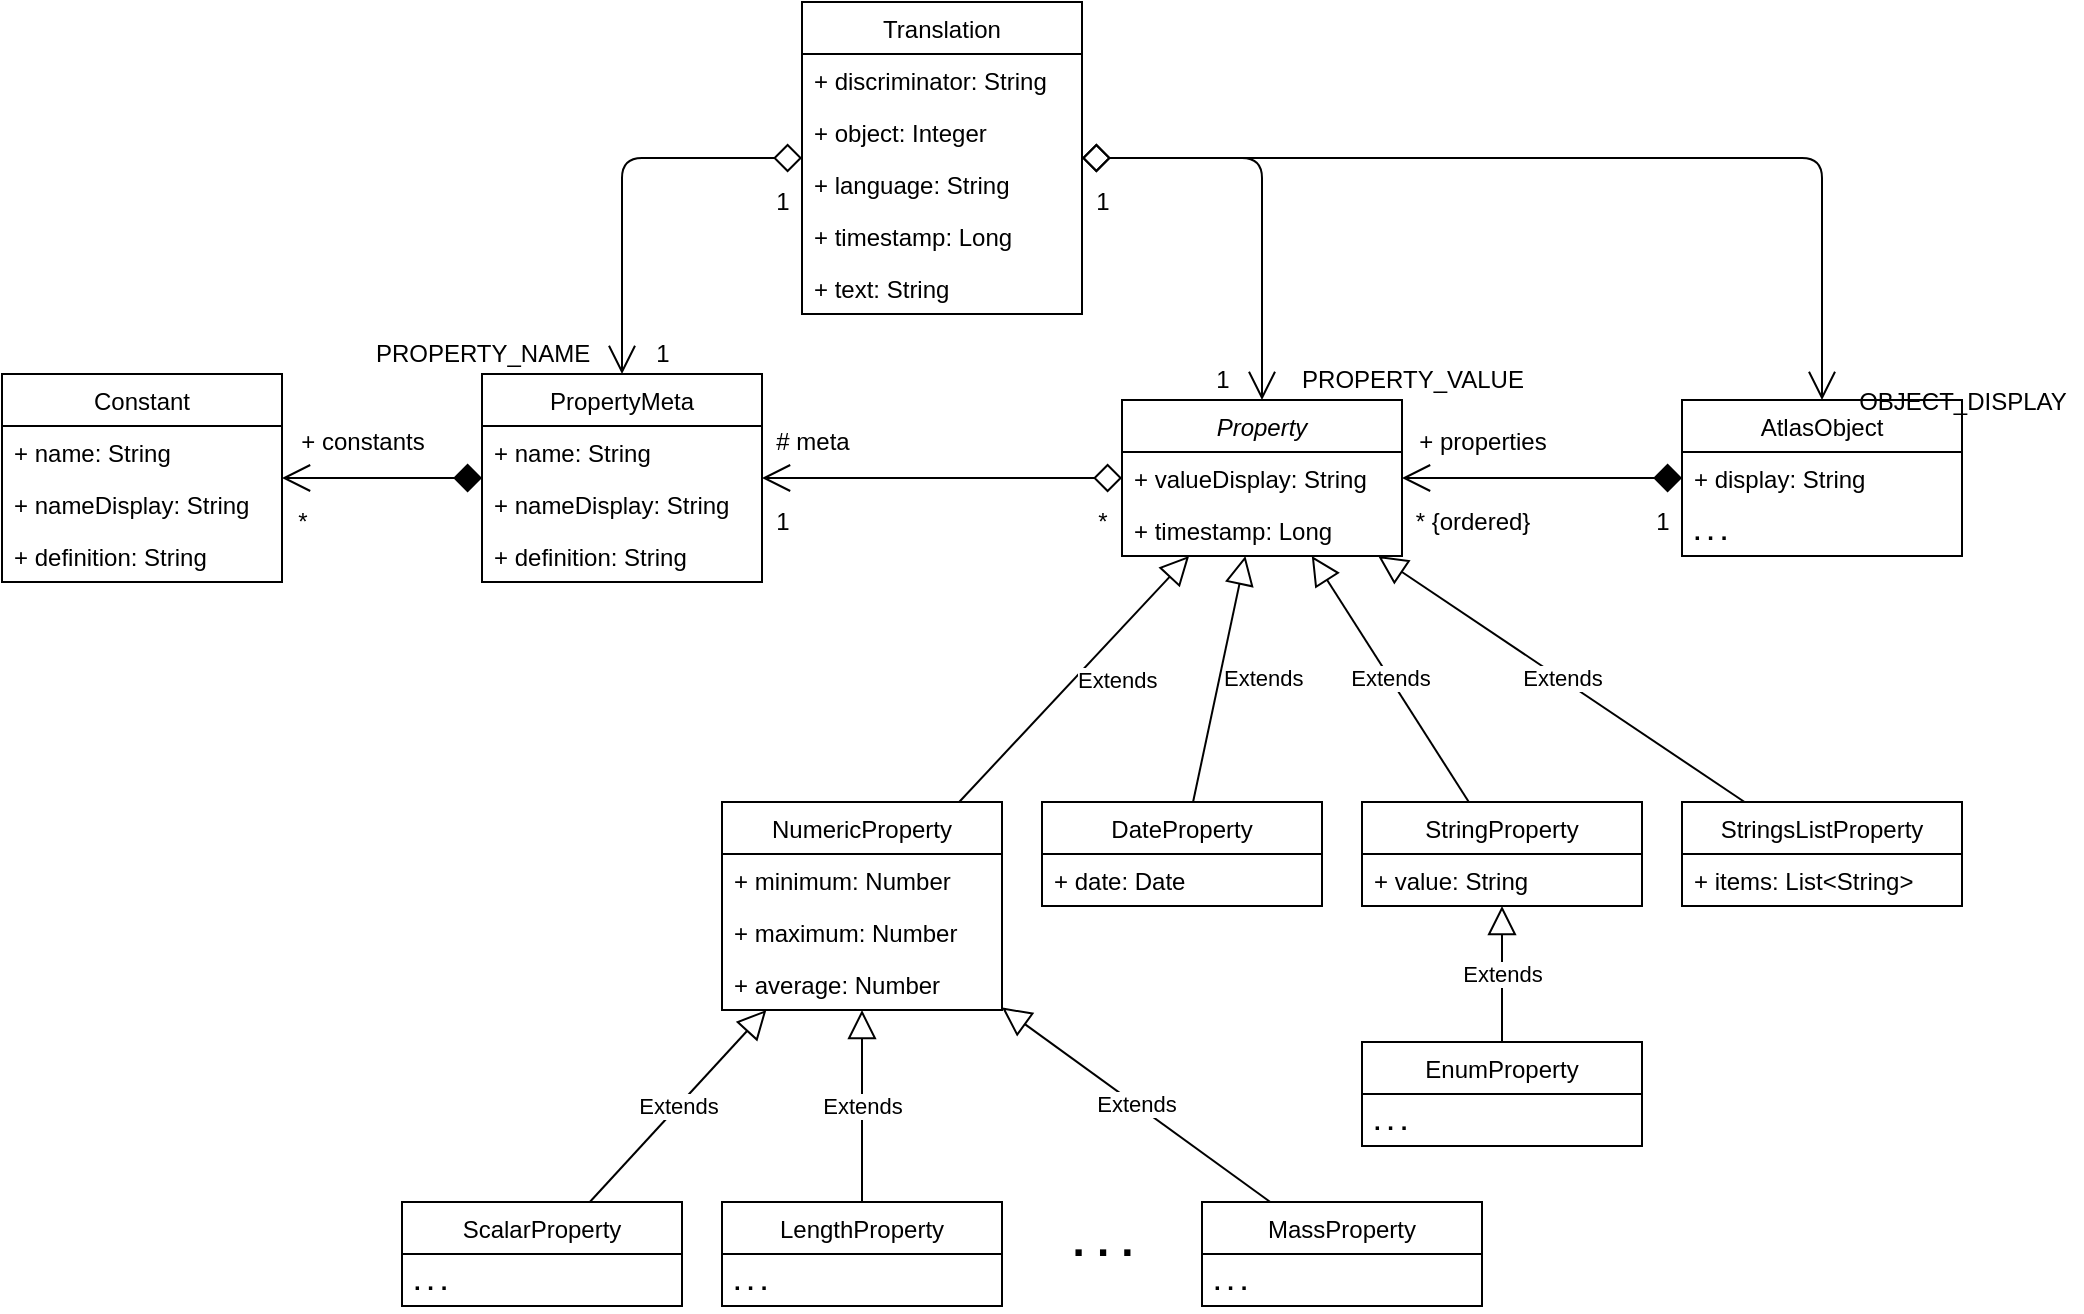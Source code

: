 <mxfile version="13.4.5" type="device" pages="2"><diagram id="UGQWH7IDks2OoEFaqJtM" name="UML Classes"><mxGraphModel dx="1812" dy="822" grid="1" gridSize="10" guides="1" tooltips="1" connect="1" arrows="1" fold="1" page="1" pageScale="1" pageWidth="1169" pageHeight="827" math="0" shadow="0"><root><mxCell id="0"/><mxCell id="1" parent="0"/><mxCell id="Z1Xzf6_Rjo3e1CCR4r8H-30" value="Extends" style="endArrow=block;endSize=12;endFill=0;html=1;" parent="1" source="Z1Xzf6_Rjo3e1CCR4r8H-25" target="Z1Xzf6_Rjo3e1CCR4r8H-5" edge="1"><mxGeometry width="160" relative="1" as="geometry"><mxPoint x="955" y="316" as="sourcePoint"/><mxPoint x="955" y="316" as="targetPoint"/></mxGeometry></mxCell><mxCell id="Z1Xzf6_Rjo3e1CCR4r8H-32" value="Extends" style="endArrow=block;endSize=12;endFill=0;html=1;" parent="1" source="Z1Xzf6_Rjo3e1CCR4r8H-21" target="Z1Xzf6_Rjo3e1CCR4r8H-5" edge="1"><mxGeometry width="160" relative="1" as="geometry"><mxPoint x="745" y="486" as="sourcePoint"/><mxPoint x="905" y="486" as="targetPoint"/></mxGeometry></mxCell><mxCell id="Z1Xzf6_Rjo3e1CCR4r8H-33" value="Extends" style="endArrow=block;endSize=12;endFill=0;html=1;" parent="1" source="Z1Xzf6_Rjo3e1CCR4r8H-17" target="Z1Xzf6_Rjo3e1CCR4r8H-50" edge="1"><mxGeometry width="160" relative="1" as="geometry"><mxPoint x="435" y="386" as="sourcePoint"/><mxPoint x="595" y="386" as="targetPoint"/></mxGeometry></mxCell><mxCell id="Z1Xzf6_Rjo3e1CCR4r8H-34" value="Extends" style="endArrow=block;endSize=12;endFill=0;html=1;" parent="1" source="Z1Xzf6_Rjo3e1CCR4r8H-13" target="Z1Xzf6_Rjo3e1CCR4r8H-50" edge="1"><mxGeometry width="160" relative="1" as="geometry"><mxPoint x="375" y="386" as="sourcePoint"/><mxPoint x="535" y="386" as="targetPoint"/></mxGeometry></mxCell><mxCell id="Z1Xzf6_Rjo3e1CCR4r8H-35" value="Extends" style="endArrow=block;endSize=12;endFill=0;html=1;" parent="1" source="Z1Xzf6_Rjo3e1CCR4r8H-9" target="Z1Xzf6_Rjo3e1CCR4r8H-50" edge="1"><mxGeometry width="160" relative="1" as="geometry"><mxPoint x="235" y="376" as="sourcePoint"/><mxPoint x="395" y="376" as="targetPoint"/></mxGeometry></mxCell><mxCell id="Z1Xzf6_Rjo3e1CCR4r8H-54" value="Extends" style="endArrow=block;endSize=12;endFill=0;html=1;align=left;" parent="1" source="Z1Xzf6_Rjo3e1CCR4r8H-50" target="Z1Xzf6_Rjo3e1CCR4r8H-5" edge="1"><mxGeometry width="160" relative="1" as="geometry"><mxPoint x="525" y="486" as="sourcePoint"/><mxPoint x="685" y="486" as="targetPoint"/></mxGeometry></mxCell><mxCell id="Z1Xzf6_Rjo3e1CCR4r8H-59" value="Extends" style="endArrow=block;endSize=12;endFill=0;html=1;align=left;" parent="1" source="Z1Xzf6_Rjo3e1CCR4r8H-55" target="Z1Xzf6_Rjo3e1CCR4r8H-5" edge="1"><mxGeometry width="160" relative="1" as="geometry"><mxPoint x="595" y="436" as="sourcePoint"/><mxPoint x="755" y="436" as="targetPoint"/></mxGeometry></mxCell><mxCell id="Z1Xzf6_Rjo3e1CCR4r8H-64" value="*" style="text;html=1;align=center;verticalAlign=middle;resizable=0;points=[];autosize=1;" parent="1" vertex="1"><mxGeometry x="580" y="290" width="20" height="20" as="geometry"/></mxCell><mxCell id="Z1Xzf6_Rjo3e1CCR4r8H-65" value="1" style="text;html=1;align=center;verticalAlign=middle;resizable=0;points=[];autosize=1;" parent="1" vertex="1"><mxGeometry x="420" y="290" width="20" height="20" as="geometry"/></mxCell><mxCell id="Z1Xzf6_Rjo3e1CCR4r8H-73" value="" style="endArrow=open;endFill=1;endSize=12;html=1;align=left;startArrow=diamond;startFill=1;startSize=12;" parent="1" source="Z1Xzf6_Rjo3e1CCR4r8H-67" target="Z1Xzf6_Rjo3e1CCR4r8H-5" edge="1"><mxGeometry width="160" relative="1" as="geometry"><mxPoint x="785" y="196" as="sourcePoint"/><mxPoint x="945" y="196" as="targetPoint"/></mxGeometry></mxCell><mxCell id="Z1Xzf6_Rjo3e1CCR4r8H-72" value="1" style="text;html=1;align=center;verticalAlign=middle;resizable=0;points=[];autosize=1;" parent="1" vertex="1"><mxGeometry x="860" y="290" width="20" height="20" as="geometry"/></mxCell><mxCell id="Z1Xzf6_Rjo3e1CCR4r8H-85" value="" style="endArrow=open;endFill=1;endSize=12;html=1;align=left;startArrow=diamond;startFill=0;startSize=12;" parent="1" target="Z1Xzf6_Rjo3e1CCR4r8H-1" edge="1"><mxGeometry width="160" relative="1" as="geometry"><mxPoint x="600" y="278" as="sourcePoint"/><mxPoint x="705" y="166" as="targetPoint"/></mxGeometry></mxCell><mxCell id="Z1Xzf6_Rjo3e1CCR4r8H-86" value="" style="endArrow=open;endFill=1;endSize=12;html=1;align=left;startArrow=diamond;startFill=0;startSize=12;edgeStyle=orthogonalEdgeStyle;" parent="1" source="Z1Xzf6_Rjo3e1CCR4r8H-39" target="Z1Xzf6_Rjo3e1CCR4r8H-1" edge="1"><mxGeometry width="160" relative="1" as="geometry"><mxPoint x="615" y="285" as="sourcePoint"/><mxPoint x="495" y="285" as="targetPoint"/></mxGeometry></mxCell><mxCell id="Z1Xzf6_Rjo3e1CCR4r8H-60" value="1" style="text;html=1;align=center;verticalAlign=middle;resizable=0;points=[];autosize=1;" parent="1" vertex="1"><mxGeometry x="640" y="219" width="20" height="20" as="geometry"/></mxCell><mxCell id="Z1Xzf6_Rjo3e1CCR4r8H-87" value="# meta" style="text;html=1;align=center;verticalAlign=middle;resizable=0;points=[];autosize=1;" parent="1" vertex="1"><mxGeometry x="420" y="250" width="50" height="20" as="geometry"/></mxCell><mxCell id="Z1Xzf6_Rjo3e1CCR4r8H-88" value="" style="endArrow=open;endFill=1;endSize=12;html=1;align=left;edgeStyle=orthogonalEdgeStyle;startArrow=diamond;startFill=0;startSize=12;" parent="1" source="Z1Xzf6_Rjo3e1CCR4r8H-39" target="Z1Xzf6_Rjo3e1CCR4r8H-5" edge="1"><mxGeometry width="160" relative="1" as="geometry"><mxPoint x="800" y="120" as="sourcePoint"/><mxPoint x="960" y="120" as="targetPoint"/></mxGeometry></mxCell><mxCell id="Z1Xzf6_Rjo3e1CCR4r8H-39" value="Translation" style="swimlane;fontStyle=0;childLayout=stackLayout;horizontal=1;startSize=26;fillColor=none;horizontalStack=0;resizeParent=1;resizeParentMax=0;resizeLast=0;collapsible=1;marginBottom=0;" parent="1" vertex="1"><mxGeometry x="440" y="40" width="140" height="156" as="geometry"/></mxCell><mxCell id="Z1Xzf6_Rjo3e1CCR4r8H-40" value="+ discriminator: String" style="text;strokeColor=none;fillColor=none;align=left;verticalAlign=top;spacingLeft=4;spacingRight=4;overflow=hidden;rotatable=0;points=[[0,0.5],[1,0.5]];portConstraint=eastwest;" parent="Z1Xzf6_Rjo3e1CCR4r8H-39" vertex="1"><mxGeometry y="26" width="140" height="26" as="geometry"/></mxCell><mxCell id="Z1Xzf6_Rjo3e1CCR4r8H-44" value="+ object: Integer" style="text;strokeColor=none;fillColor=none;align=left;verticalAlign=top;spacingLeft=4;spacingRight=4;overflow=hidden;rotatable=0;points=[[0,0.5],[1,0.5]];portConstraint=eastwest;" parent="Z1Xzf6_Rjo3e1CCR4r8H-39" vertex="1"><mxGeometry y="52" width="140" height="26" as="geometry"/></mxCell><mxCell id="Z1Xzf6_Rjo3e1CCR4r8H-41" value="+ language: String" style="text;strokeColor=none;fillColor=none;align=left;verticalAlign=top;spacingLeft=4;spacingRight=4;overflow=hidden;rotatable=0;points=[[0,0.5],[1,0.5]];portConstraint=eastwest;" parent="Z1Xzf6_Rjo3e1CCR4r8H-39" vertex="1"><mxGeometry y="78" width="140" height="26" as="geometry"/></mxCell><mxCell id="Z1Xzf6_Rjo3e1CCR4r8H-42" value="+ timestamp: Long" style="text;strokeColor=none;fillColor=none;align=left;verticalAlign=top;spacingLeft=4;spacingRight=4;overflow=hidden;rotatable=0;points=[[0,0.5],[1,0.5]];portConstraint=eastwest;" parent="Z1Xzf6_Rjo3e1CCR4r8H-39" vertex="1"><mxGeometry y="104" width="140" height="26" as="geometry"/></mxCell><mxCell id="Z1Xzf6_Rjo3e1CCR4r8H-43" value="+ text: String" style="text;strokeColor=none;fillColor=none;align=left;verticalAlign=top;spacingLeft=4;spacingRight=4;overflow=hidden;rotatable=0;points=[[0,0.5],[1,0.5]];portConstraint=eastwest;" parent="Z1Xzf6_Rjo3e1CCR4r8H-39" vertex="1"><mxGeometry y="130" width="140" height="26" as="geometry"/></mxCell><mxCell id="Z1Xzf6_Rjo3e1CCR4r8H-89" value="PROPERTY_VALUE" style="text;html=1;align=center;verticalAlign=middle;resizable=0;points=[];autosize=1;" parent="1" vertex="1"><mxGeometry x="680" y="219" width="130" height="20" as="geometry"/></mxCell><mxCell id="Z1Xzf6_Rjo3e1CCR4r8H-90" value="PROPERTY_NAME" style="text;html=1;align=center;verticalAlign=middle;resizable=0;points=[];autosize=1;" parent="1" vertex="1"><mxGeometry x="220" y="206" width="120" height="20" as="geometry"/></mxCell><mxCell id="Z1Xzf6_Rjo3e1CCR4r8H-80" value="+ properties" style="text;html=1;align=center;verticalAlign=middle;resizable=0;points=[];autosize=1;" parent="1" vertex="1"><mxGeometry x="740" y="250" width="80" height="20" as="geometry"/></mxCell><mxCell id="Z1Xzf6_Rjo3e1CCR4r8H-83" value="* {ordered}" style="text;html=1;align=center;verticalAlign=middle;resizable=0;points=[];autosize=1;" parent="1" vertex="1"><mxGeometry x="740" y="290" width="70" height="20" as="geometry"/></mxCell><mxCell id="Z1Xzf6_Rjo3e1CCR4r8H-5" value="Property" style="swimlane;fontStyle=2;childLayout=stackLayout;horizontal=1;startSize=26;fillColor=none;horizontalStack=0;resizeParent=1;resizeParentMax=0;resizeLast=0;collapsible=1;marginBottom=0;" parent="1" vertex="1"><mxGeometry x="600" y="239" width="140" height="78" as="geometry"/></mxCell><mxCell id="Z1Xzf6_Rjo3e1CCR4r8H-8" value="+ valueDisplay: String" style="text;strokeColor=none;fillColor=none;align=left;verticalAlign=top;spacingLeft=4;spacingRight=4;overflow=hidden;rotatable=0;points=[[0,0.5],[1,0.5]];portConstraint=eastwest;" parent="Z1Xzf6_Rjo3e1CCR4r8H-5" vertex="1"><mxGeometry y="26" width="140" height="26" as="geometry"/></mxCell><mxCell id="Z1Xzf6_Rjo3e1CCR4r8H-7" value="+ timestamp: Long" style="text;strokeColor=none;fillColor=none;align=left;verticalAlign=top;spacingLeft=4;spacingRight=4;overflow=hidden;rotatable=0;points=[[0,0.5],[1,0.5]];portConstraint=eastwest;" parent="Z1Xzf6_Rjo3e1CCR4r8H-5" vertex="1"><mxGeometry y="52" width="140" height="26" as="geometry"/></mxCell><mxCell id="Z1Xzf6_Rjo3e1CCR4r8H-21" value="StringProperty" style="swimlane;fontStyle=0;childLayout=stackLayout;horizontal=1;startSize=26;fillColor=none;horizontalStack=0;resizeParent=1;resizeParentMax=0;resizeLast=0;collapsible=1;marginBottom=0;" parent="1" vertex="1"><mxGeometry x="720" y="440" width="140" height="52" as="geometry"/></mxCell><mxCell id="Z1Xzf6_Rjo3e1CCR4r8H-22" value="+ value: String" style="text;strokeColor=none;fillColor=none;align=left;verticalAlign=top;spacingLeft=4;spacingRight=4;overflow=hidden;rotatable=0;points=[[0,0.5],[1,0.5]];portConstraint=eastwest;" parent="Z1Xzf6_Rjo3e1CCR4r8H-21" vertex="1"><mxGeometry y="26" width="140" height="26" as="geometry"/></mxCell><mxCell id="Z1Xzf6_Rjo3e1CCR4r8H-25" value="StringsListProperty" style="swimlane;fontStyle=0;childLayout=stackLayout;horizontal=1;startSize=26;fillColor=none;horizontalStack=0;resizeParent=1;resizeParentMax=0;resizeLast=0;collapsible=1;marginBottom=0;" parent="1" vertex="1"><mxGeometry x="880" y="440" width="140" height="52" as="geometry"/></mxCell><mxCell id="Z1Xzf6_Rjo3e1CCR4r8H-26" value="+ items: List&lt;String&gt;" style="text;strokeColor=none;fillColor=none;align=left;verticalAlign=top;spacingLeft=4;spacingRight=4;overflow=hidden;rotatable=0;points=[[0,0.5],[1,0.5]];portConstraint=eastwest;" parent="Z1Xzf6_Rjo3e1CCR4r8H-25" vertex="1"><mxGeometry y="26" width="140" height="26" as="geometry"/></mxCell><mxCell id="Z1Xzf6_Rjo3e1CCR4r8H-55" value="DateProperty" style="swimlane;fontStyle=0;childLayout=stackLayout;horizontal=1;startSize=26;fillColor=none;horizontalStack=0;resizeParent=1;resizeParentMax=0;resizeLast=0;collapsible=1;marginBottom=0;" parent="1" vertex="1"><mxGeometry x="560" y="440" width="140" height="52" as="geometry"/></mxCell><mxCell id="Z1Xzf6_Rjo3e1CCR4r8H-56" value="+ date: Date" style="text;strokeColor=none;fillColor=none;align=left;verticalAlign=top;spacingLeft=4;spacingRight=4;overflow=hidden;rotatable=0;points=[[0,0.5],[1,0.5]];portConstraint=eastwest;" parent="Z1Xzf6_Rjo3e1CCR4r8H-55" vertex="1"><mxGeometry y="26" width="140" height="26" as="geometry"/></mxCell><mxCell id="Z1Xzf6_Rjo3e1CCR4r8H-50" value="NumericProperty" style="swimlane;fontStyle=0;childLayout=stackLayout;horizontal=1;startSize=26;fillColor=none;horizontalStack=0;resizeParent=1;resizeParentMax=0;resizeLast=0;collapsible=1;marginBottom=0;" parent="1" vertex="1"><mxGeometry x="400" y="440" width="140" height="104" as="geometry"/></mxCell><mxCell id="Z1Xzf6_Rjo3e1CCR4r8H-51" value="+ minimum: Number" style="text;strokeColor=none;fillColor=none;align=left;verticalAlign=top;spacingLeft=4;spacingRight=4;overflow=hidden;rotatable=0;points=[[0,0.5],[1,0.5]];portConstraint=eastwest;" parent="Z1Xzf6_Rjo3e1CCR4r8H-50" vertex="1"><mxGeometry y="26" width="140" height="26" as="geometry"/></mxCell><mxCell id="Z1Xzf6_Rjo3e1CCR4r8H-52" value="+ maximum: Number" style="text;strokeColor=none;fillColor=none;align=left;verticalAlign=top;spacingLeft=4;spacingRight=4;overflow=hidden;rotatable=0;points=[[0,0.5],[1,0.5]];portConstraint=eastwest;" parent="Z1Xzf6_Rjo3e1CCR4r8H-50" vertex="1"><mxGeometry y="52" width="140" height="26" as="geometry"/></mxCell><mxCell id="Z1Xzf6_Rjo3e1CCR4r8H-53" value="+ average: Number" style="text;strokeColor=none;fillColor=none;align=left;verticalAlign=top;spacingLeft=4;spacingRight=4;overflow=hidden;rotatable=0;points=[[0,0.5],[1,0.5]];portConstraint=eastwest;" parent="Z1Xzf6_Rjo3e1CCR4r8H-50" vertex="1"><mxGeometry y="78" width="140" height="26" as="geometry"/></mxCell><mxCell id="Z1Xzf6_Rjo3e1CCR4r8H-9" value="LengthProperty" style="swimlane;fontStyle=0;childLayout=stackLayout;horizontal=1;startSize=26;fillColor=none;horizontalStack=0;resizeParent=1;resizeParentMax=0;resizeLast=0;collapsible=1;marginBottom=0;" parent="1" vertex="1"><mxGeometry x="400" y="640" width="140" height="52" as="geometry"/></mxCell><mxCell id="5xsstuqRwHxiSFBDdMIZ-6" value=". . ." style="text;strokeColor=none;fillColor=none;align=left;verticalAlign=top;spacingLeft=4;spacingRight=4;overflow=hidden;rotatable=0;points=[[0,0.5],[1,0.5]];portConstraint=eastwest;rounded=1;labelBackgroundColor=none;fontSize=12;fontStyle=1" vertex="1" parent="Z1Xzf6_Rjo3e1CCR4r8H-9"><mxGeometry y="26" width="140" height="26" as="geometry"/></mxCell><mxCell id="Z1Xzf6_Rjo3e1CCR4r8H-17" value="ScalarProperty" style="swimlane;fontStyle=0;childLayout=stackLayout;horizontal=1;startSize=26;fillColor=none;horizontalStack=0;resizeParent=1;resizeParentMax=0;resizeLast=0;collapsible=1;marginBottom=0;" parent="1" vertex="1"><mxGeometry x="240" y="640" width="140" height="52" as="geometry"/></mxCell><mxCell id="5xsstuqRwHxiSFBDdMIZ-4" value=". . ." style="text;strokeColor=none;fillColor=none;align=left;verticalAlign=top;spacingLeft=4;spacingRight=4;overflow=hidden;rotatable=0;points=[[0,0.5],[1,0.5]];portConstraint=eastwest;rounded=1;labelBackgroundColor=none;fontSize=12;fontStyle=1" vertex="1" parent="Z1Xzf6_Rjo3e1CCR4r8H-17"><mxGeometry y="26" width="140" height="26" as="geometry"/></mxCell><mxCell id="SzqK0e3_K_LQ9S3nYZH6-1" value="1" style="text;html=1;align=center;verticalAlign=middle;resizable=0;points=[];autosize=1;" parent="1" vertex="1"><mxGeometry x="580" y="130" width="20" height="20" as="geometry"/></mxCell><mxCell id="SzqK0e3_K_LQ9S3nYZH6-2" value="1" style="text;html=1;align=center;verticalAlign=middle;resizable=0;points=[];autosize=1;" parent="1" vertex="1"><mxGeometry x="360" y="206" width="20" height="20" as="geometry"/></mxCell><mxCell id="SzqK0e3_K_LQ9S3nYZH6-3" value="1" style="text;html=1;align=center;verticalAlign=middle;resizable=0;points=[];autosize=1;" parent="1" vertex="1"><mxGeometry x="420" y="130" width="20" height="20" as="geometry"/></mxCell><mxCell id="l1b4nrsB3m6AA1w4x_W9-1" value="" style="endArrow=open;endFill=1;endSize=12;html=1;edgeStyle=orthogonalEdgeStyle;startSize=12;startArrow=diamond;startFill=0;" edge="1" parent="1" source="Z1Xzf6_Rjo3e1CCR4r8H-39" target="Z1Xzf6_Rjo3e1CCR4r8H-67"><mxGeometry width="160" relative="1" as="geometry"><mxPoint x="550" y="50" as="sourcePoint"/><mxPoint x="710" y="50" as="targetPoint"/></mxGeometry></mxCell><mxCell id="2" value="OBJECT_DISPLAY" style="text;html=1;align=center;verticalAlign=middle;resizable=0;points=[];autosize=1;" vertex="1" parent="1"><mxGeometry x="960" y="230" width="120" height="20" as="geometry"/></mxCell><mxCell id="Z1Xzf6_Rjo3e1CCR4r8H-1" value="PropertyMeta" style="swimlane;fontStyle=0;childLayout=stackLayout;horizontal=1;startSize=26;fillColor=none;horizontalStack=0;resizeParent=1;resizeParentMax=0;resizeLast=0;collapsible=1;marginBottom=0;" parent="1" vertex="1"><mxGeometry x="280" y="226" width="140" height="104" as="geometry"/></mxCell><mxCell id="Z1Xzf6_Rjo3e1CCR4r8H-2" value="+ name: String" style="text;strokeColor=none;fillColor=none;align=left;verticalAlign=top;spacingLeft=4;spacingRight=4;overflow=hidden;rotatable=0;points=[[0,0.5],[1,0.5]];portConstraint=eastwest;" parent="Z1Xzf6_Rjo3e1CCR4r8H-1" vertex="1"><mxGeometry y="26" width="140" height="26" as="geometry"/></mxCell><mxCell id="Z1Xzf6_Rjo3e1CCR4r8H-3" value="+ nameDisplay: String" style="text;strokeColor=none;fillColor=none;align=left;verticalAlign=top;spacingLeft=4;spacingRight=4;overflow=hidden;rotatable=0;points=[[0,0.5],[1,0.5]];portConstraint=eastwest;" parent="Z1Xzf6_Rjo3e1CCR4r8H-1" vertex="1"><mxGeometry y="52" width="140" height="26" as="geometry"/></mxCell><mxCell id="Z1Xzf6_Rjo3e1CCR4r8H-4" value="+ definition: String" style="text;strokeColor=none;fillColor=none;align=left;verticalAlign=top;spacingLeft=4;spacingRight=4;overflow=hidden;rotatable=0;points=[[0,0.5],[1,0.5]];portConstraint=eastwest;" parent="Z1Xzf6_Rjo3e1CCR4r8H-1" vertex="1"><mxGeometry y="78" width="140" height="26" as="geometry"/></mxCell><mxCell id="Gnp-5E3q9LCVO_aDzsa9-2" value="" style="endArrow=open;endFill=1;endSize=12;html=1;startSize=12;startArrow=diamond;startFill=1;" edge="1" parent="1" source="Z1Xzf6_Rjo3e1CCR4r8H-1" target="fEkqW3ZaiXmbZiEg0VeY-2"><mxGeometry width="160" relative="1" as="geometry"><mxPoint x="160" y="420" as="sourcePoint"/><mxPoint x="320" y="420" as="targetPoint"/></mxGeometry></mxCell><mxCell id="Gnp-5E3q9LCVO_aDzsa9-3" value="*" style="text;html=1;align=center;verticalAlign=middle;resizable=0;points=[];autosize=1;" vertex="1" parent="1"><mxGeometry x="180" y="290" width="20" height="20" as="geometry"/></mxCell><mxCell id="Gnp-5E3q9LCVO_aDzsa9-4" value="+ constants" style="text;html=1;align=center;verticalAlign=middle;resizable=0;points=[];autosize=1;" vertex="1" parent="1"><mxGeometry x="180" y="250" width="80" height="20" as="geometry"/></mxCell><mxCell id="l1b4nrsB3m6AA1w4x_W9-4" value="EnumProperty" style="swimlane;fontStyle=0;childLayout=stackLayout;horizontal=1;startSize=26;fillColor=none;horizontalStack=0;resizeParent=1;resizeParentMax=0;resizeLast=0;collapsible=1;marginBottom=0;" vertex="1" parent="1"><mxGeometry x="720" y="560" width="140" height="52" as="geometry"/></mxCell><mxCell id="5xsstuqRwHxiSFBDdMIZ-8" value=". . ." style="text;strokeColor=none;fillColor=none;align=left;verticalAlign=top;spacingLeft=4;spacingRight=4;overflow=hidden;rotatable=0;points=[[0,0.5],[1,0.5]];portConstraint=eastwest;rounded=1;labelBackgroundColor=none;fontSize=12;fontStyle=1" vertex="1" parent="l1b4nrsB3m6AA1w4x_W9-4"><mxGeometry y="26" width="140" height="26" as="geometry"/></mxCell><mxCell id="Gnp-5E3q9LCVO_aDzsa9-5" value="Extends" style="endArrow=block;endSize=12;endFill=0;html=1;" edge="1" parent="1" source="l1b4nrsB3m6AA1w4x_W9-4" target="Z1Xzf6_Rjo3e1CCR4r8H-21"><mxGeometry width="160" relative="1" as="geometry"><mxPoint x="930" y="600" as="sourcePoint"/><mxPoint x="1090" y="600" as="targetPoint"/></mxGeometry></mxCell><mxCell id="fEkqW3ZaiXmbZiEg0VeY-2" value="Constant" style="swimlane;fontStyle=0;childLayout=stackLayout;horizontal=1;startSize=26;fillColor=none;horizontalStack=0;resizeParent=1;resizeParentMax=0;resizeLast=0;collapsible=1;marginBottom=0;" vertex="1" parent="1"><mxGeometry x="40" y="226" width="140" height="104" as="geometry"/></mxCell><mxCell id="fEkqW3ZaiXmbZiEg0VeY-3" value="+ name: String" style="text;strokeColor=none;fillColor=none;align=left;verticalAlign=top;spacingLeft=4;spacingRight=4;overflow=hidden;rotatable=0;points=[[0,0.5],[1,0.5]];portConstraint=eastwest;" vertex="1" parent="fEkqW3ZaiXmbZiEg0VeY-2"><mxGeometry y="26" width="140" height="26" as="geometry"/></mxCell><mxCell id="fEkqW3ZaiXmbZiEg0VeY-4" value="+ nameDisplay: String" style="text;strokeColor=none;fillColor=none;align=left;verticalAlign=top;spacingLeft=4;spacingRight=4;overflow=hidden;rotatable=0;points=[[0,0.5],[1,0.5]];portConstraint=eastwest;" vertex="1" parent="fEkqW3ZaiXmbZiEg0VeY-2"><mxGeometry y="52" width="140" height="26" as="geometry"/></mxCell><mxCell id="dUoCTgeVUSsUY3fw4-JU-2" value="+ definition: String" style="text;strokeColor=none;fillColor=none;align=left;verticalAlign=top;spacingLeft=4;spacingRight=4;overflow=hidden;rotatable=0;points=[[0,0.5],[1,0.5]];portConstraint=eastwest;" vertex="1" parent="fEkqW3ZaiXmbZiEg0VeY-2"><mxGeometry y="78" width="140" height="26" as="geometry"/></mxCell><mxCell id="Z1Xzf6_Rjo3e1CCR4r8H-13" value="MassProperty" style="swimlane;fontStyle=0;childLayout=stackLayout;horizontal=1;startSize=26;fillColor=none;horizontalStack=0;resizeParent=1;resizeParentMax=0;resizeLast=0;collapsible=1;marginBottom=0;" parent="1" vertex="1"><mxGeometry x="640" y="640" width="140" height="52" as="geometry"/></mxCell><mxCell id="5xsstuqRwHxiSFBDdMIZ-7" value=". . ." style="text;strokeColor=none;fillColor=none;align=left;verticalAlign=top;spacingLeft=4;spacingRight=4;overflow=hidden;rotatable=0;points=[[0,0.5],[1,0.5]];portConstraint=eastwest;rounded=1;labelBackgroundColor=none;fontSize=12;fontStyle=1" vertex="1" parent="Z1Xzf6_Rjo3e1CCR4r8H-13"><mxGeometry y="26" width="140" height="26" as="geometry"/></mxCell><mxCell id="og1LNCejt2CBWh9N2u9c-2" value="&lt;b&gt;&lt;font style=&quot;font-size: 22px&quot;&gt;. . .&lt;/font&gt;&lt;/b&gt;" style="text;html=1;align=center;verticalAlign=middle;resizable=0;points=[];autosize=1;" vertex="1" parent="1"><mxGeometry x="565" y="650" width="50" height="20" as="geometry"/></mxCell><mxCell id="Z1Xzf6_Rjo3e1CCR4r8H-67" value="AtlasObject" style="swimlane;fontStyle=0;childLayout=stackLayout;horizontal=1;startSize=26;fillColor=none;horizontalStack=0;resizeParent=1;resizeParentMax=0;resizeLast=0;collapsible=1;marginBottom=0;" parent="1" vertex="1"><mxGeometry x="880" y="239" width="140" height="78" as="geometry"/></mxCell><mxCell id="l1b4nrsB3m6AA1w4x_W9-2" value="+ display: String" style="text;strokeColor=none;fillColor=none;align=left;verticalAlign=middle;spacingLeft=4;spacingRight=4;overflow=hidden;rotatable=0;points=[[0,0.5],[1,0.5]];portConstraint=eastwest;" vertex="1" parent="Z1Xzf6_Rjo3e1CCR4r8H-67"><mxGeometry y="26" width="140" height="26" as="geometry"/></mxCell><mxCell id="5xsstuqRwHxiSFBDdMIZ-9" value=". . ." style="text;strokeColor=none;fillColor=none;align=left;verticalAlign=middle;spacingLeft=4;spacingRight=4;overflow=hidden;rotatable=0;points=[[0,0.5],[1,0.5]];portConstraint=eastwest;rounded=1;labelBackgroundColor=none;fontSize=12;fontStyle=1" vertex="1" parent="Z1Xzf6_Rjo3e1CCR4r8H-67"><mxGeometry y="52" width="140" height="26" as="geometry"/></mxCell></root></mxGraphModel></diagram><diagram id="Cl79lDtBcMBgiHAzfyus" name="Entity Relationship"><mxGraphModel dx="1812" dy="822" grid="1" gridSize="10" guides="1" tooltips="1" connect="1" arrows="1" fold="1" page="1" pageScale="1" pageWidth="1169" pageHeight="827" math="0" shadow="0"><root><mxCell id="h4rGpNIa16gRmNOyQ6Gq-0"/><mxCell id="h4rGpNIa16gRmNOyQ6Gq-1" parent="h4rGpNIa16gRmNOyQ6Gq-0"/><mxCell id="uNmaDRIXzqCddfw2AP6--39" value="" style="edgeStyle=entityRelationEdgeStyle;fontSize=12;html=1;endArrow=ERzeroToMany;exitX=1;exitY=0.5;exitDx=0;exitDy=0;dashed=1;endSize=10;startSize=10;endFill=1;startArrow=ERmandOne;startFill=0;" parent="h4rGpNIa16gRmNOyQ6Gq-1" source="h4rGpNIa16gRmNOyQ6Gq-3" target="uNmaDRIXzqCddfw2AP6--33" edge="1"><mxGeometry width="100" height="100" relative="1" as="geometry"><mxPoint x="550" y="390" as="sourcePoint"/><mxPoint x="650" y="290" as="targetPoint"/></mxGeometry></mxCell><mxCell id="fT1JKPBNtbBSpJ5nBASX-5" value="create" style="edgeLabel;html=1;align=center;verticalAlign=middle;resizable=0;points=[];" vertex="1" connectable="0" parent="uNmaDRIXzqCddfw2AP6--39"><mxGeometry x="0.045" y="1" relative="1" as="geometry"><mxPoint as="offset"/></mxGeometry></mxCell><mxCell id="uNmaDRIXzqCddfw2AP6--53" value="" style="edgeStyle=entityRelationEdgeStyle;fontSize=12;html=1;endArrow=ERoneToMany;dashed=1;startArrow=ERmandOne;startFill=0;endSize=10;startSize=10;" parent="h4rGpNIa16gRmNOyQ6Gq-1" source="uNmaDRIXzqCddfw2AP6--40" target="uNmaDRIXzqCddfw2AP6--30" edge="1"><mxGeometry width="100" height="100" relative="1" as="geometry"><mxPoint x="780" y="410" as="sourcePoint"/><mxPoint x="880" y="310" as="targetPoint"/></mxGeometry></mxCell><mxCell id="fT1JKPBNtbBSpJ5nBASX-4" value="has" style="edgeLabel;html=1;align=center;verticalAlign=middle;resizable=0;points=[];" vertex="1" connectable="0" parent="uNmaDRIXzqCddfw2AP6--53"><mxGeometry x="-0.025" y="-2" relative="1" as="geometry"><mxPoint as="offset"/></mxGeometry></mxCell><mxCell id="UrknnVi9J7rd00BHzruh-45" value="share" style="fontSize=12;html=1;endArrow=ERoneToMany;entryX=0;entryY=0.5;entryDx=0;entryDy=0;exitX=0;exitY=0.5;exitDx=0;exitDy=0;edgeStyle=orthogonalEdgeStyle;endSize=10;startSize=10;startArrow=ERzeroToOne;startFill=1;" parent="h4rGpNIa16gRmNOyQ6Gq-1" source="UrknnVi9J7rd00BHzruh-33" target="UrknnVi9J7rd00BHzruh-20" edge="1"><mxGeometry width="100" height="100" relative="1" as="geometry"><mxPoint x="460" y="778.51" as="sourcePoint"/><mxPoint x="560" y="678.51" as="targetPoint"/><Array as="points"><mxPoint x="200" y="653.51"/><mxPoint x="200" y="483.51"/></Array></mxGeometry></mxCell><mxCell id="UrknnVi9J7rd00BHzruh-46" value="" style="fontSize=12;html=1;endArrow=ERoneToMany;exitX=0;exitY=0.5;exitDx=0;exitDy=0;entryX=0;entryY=0.5;entryDx=0;entryDy=0;edgeStyle=orthogonalEdgeStyle;endSize=10;startSize=10;startArrow=ERzeroToOne;startFill=1;" parent="h4rGpNIa16gRmNOyQ6Gq-1" source="h4rGpNIa16gRmNOyQ6Gq-3" target="UrknnVi9J7rd00BHzruh-23" edge="1"><mxGeometry width="100" height="100" relative="1" as="geometry"><mxPoint x="80" y="478.51" as="sourcePoint"/><mxPoint x="180" y="378.51" as="targetPoint"/><Array as="points"><mxPoint x="200" y="213.51"/><mxPoint x="200" y="453.51"/></Array></mxGeometry></mxCell><mxCell id="QX9cU1Np3LqncWoQA7hE-13" value="" style="edgeStyle=entityRelationEdgeStyle;fontSize=12;html=1;endArrow=ERzeroToMany;dashed=1;endSize=10;startSize=10;startArrow=ERmandOne;startFill=0;endFill=1;" edge="1" parent="h4rGpNIa16gRmNOyQ6Gq-1" source="h4rGpNIa16gRmNOyQ6Gq-3" target="QX9cU1Np3LqncWoQA7hE-4"><mxGeometry width="100" height="100" relative="1" as="geometry"><mxPoint x="240" y="320" as="sourcePoint"/><mxPoint x="340" y="220" as="targetPoint"/></mxGeometry></mxCell><mxCell id="fT1JKPBNtbBSpJ5nBASX-6" value="has" style="edgeLabel;html=1;align=center;verticalAlign=middle;resizable=0;points=[];" vertex="1" connectable="0" parent="QX9cU1Np3LqncWoQA7hE-13"><mxGeometry x="0.12" y="-1" relative="1" as="geometry"><mxPoint as="offset"/></mxGeometry></mxCell><mxCell id="uNmaDRIXzqCddfw2AP6--26" value="property" style="shape=table;startSize=30;container=1;collapsible=1;childLayout=tableLayout;fixedRows=1;rowLines=0;fontStyle=1;align=center;resizeLast=1;labelBackgroundColor=none;fillColor=#d5e8d4;strokeColor=#82b366;swimlaneFillColor=#D5E8D4;" parent="h4rGpNIa16gRmNOyQ6Gq-1" vertex="1"><mxGeometry x="600" y="320" width="180" height="370" as="geometry"><mxRectangle x="520" y="120" width="80" height="30" as="alternateBounds"/></mxGeometry></mxCell><mxCell id="uNmaDRIXzqCddfw2AP6--27" value="" style="shape=partialRectangle;collapsible=0;dropTarget=0;pointerEvents=0;fillColor=none;top=0;left=0;bottom=1;right=0;points=[[0,0.5],[1,0.5]];portConstraint=eastwest;" parent="uNmaDRIXzqCddfw2AP6--26" vertex="1"><mxGeometry y="30" width="180" height="30" as="geometry"/></mxCell><mxCell id="uNmaDRIXzqCddfw2AP6--28" value="PK" style="shape=partialRectangle;connectable=0;fillColor=none;top=0;left=0;bottom=0;right=0;fontStyle=1;overflow=hidden;" parent="uNmaDRIXzqCddfw2AP6--27" vertex="1"><mxGeometry width="30" height="30" as="geometry"/></mxCell><mxCell id="uNmaDRIXzqCddfw2AP6--29" value="property_id" style="shape=partialRectangle;connectable=0;fillColor=none;top=0;left=0;bottom=0;right=0;align=left;spacingLeft=6;fontStyle=5;overflow=hidden;" parent="uNmaDRIXzqCddfw2AP6--27" vertex="1"><mxGeometry x="30" width="150" height="30" as="geometry"/></mxCell><mxCell id="uNmaDRIXzqCddfw2AP6--30" value="" style="shape=partialRectangle;collapsible=0;dropTarget=0;pointerEvents=0;fillColor=none;top=0;left=0;bottom=0;right=0;points=[[0,0.5],[1,0.5]];portConstraint=eastwest;" parent="uNmaDRIXzqCddfw2AP6--26" vertex="1"><mxGeometry y="60" width="180" height="30" as="geometry"/></mxCell><mxCell id="uNmaDRIXzqCddfw2AP6--31" value="FK" style="shape=partialRectangle;connectable=0;fillColor=none;top=0;left=0;bottom=0;right=0;editable=1;overflow=hidden;fontStyle=1" parent="uNmaDRIXzqCddfw2AP6--30" vertex="1"><mxGeometry width="30" height="30" as="geometry"/></mxCell><mxCell id="uNmaDRIXzqCddfw2AP6--32" value="atlasobject_id" style="shape=partialRectangle;connectable=0;fillColor=none;top=0;left=0;bottom=0;right=0;align=left;spacingLeft=6;overflow=hidden;fontStyle=1" parent="uNmaDRIXzqCddfw2AP6--30" vertex="1"><mxGeometry x="30" width="150" height="30" as="geometry"/></mxCell><mxCell id="UrknnVi9J7rd00BHzruh-29" value="" style="shape=partialRectangle;collapsible=0;dropTarget=0;pointerEvents=0;fillColor=none;top=0;left=0;bottom=0;right=0;points=[[0,0.5],[1,0.5]];portConstraint=eastwest;" parent="uNmaDRIXzqCddfw2AP6--26" vertex="1"><mxGeometry y="90" width="180" height="30" as="geometry"/></mxCell><mxCell id="UrknnVi9J7rd00BHzruh-30" value="" style="shape=partialRectangle;connectable=0;fillColor=none;top=0;left=0;bottom=0;right=0;editable=1;overflow=hidden;" parent="UrknnVi9J7rd00BHzruh-29" vertex="1"><mxGeometry width="30" height="30" as="geometry"/></mxCell><mxCell id="UrknnVi9J7rd00BHzruh-31" value="properties_order" style="shape=partialRectangle;connectable=0;fillColor=none;top=0;left=0;bottom=0;right=0;align=left;spacingLeft=6;overflow=hidden;fontStyle=1" parent="UrknnVi9J7rd00BHzruh-29" vertex="1"><mxGeometry x="30" width="150" height="30" as="geometry"/></mxCell><mxCell id="uNmaDRIXzqCddfw2AP6--33" value="" style="shape=partialRectangle;collapsible=0;dropTarget=0;pointerEvents=0;top=0;left=0;bottom=0;right=0;points=[[0,0.5],[1,0.5]];portConstraint=eastwest;fontStyle=0;labelBorderColor=none;perimeterSpacing=0;fillColor=none;" parent="uNmaDRIXzqCddfw2AP6--26" vertex="1"><mxGeometry y="120" width="180" height="30" as="geometry"/></mxCell><mxCell id="uNmaDRIXzqCddfw2AP6--34" value="FK" style="shape=partialRectangle;connectable=0;fillColor=none;top=0;left=0;bottom=0;right=0;editable=1;overflow=hidden;fontStyle=1" parent="uNmaDRIXzqCddfw2AP6--33" vertex="1"><mxGeometry width="30" height="30" as="geometry"/></mxCell><mxCell id="uNmaDRIXzqCddfw2AP6--35" value="propertymeta_id" style="shape=partialRectangle;connectable=0;fillColor=none;top=0;left=0;bottom=0;right=0;align=left;spacingLeft=6;overflow=hidden;fontStyle=1" parent="uNmaDRIXzqCddfw2AP6--33" vertex="1"><mxGeometry x="30" width="150" height="30" as="geometry"/></mxCell><mxCell id="UrknnVi9J7rd00BHzruh-6" value="" style="shape=partialRectangle;collapsible=0;dropTarget=0;pointerEvents=0;fillColor=none;top=0;left=0;bottom=0;right=0;points=[[0,0.5],[1,0.5]];portConstraint=eastwest;" parent="uNmaDRIXzqCddfw2AP6--26" vertex="1"><mxGeometry y="150" width="180" height="30" as="geometry"/></mxCell><mxCell id="UrknnVi9J7rd00BHzruh-7" value="" style="shape=partialRectangle;connectable=0;fillColor=none;top=0;left=0;bottom=0;right=0;editable=1;overflow=hidden;" parent="UrknnVi9J7rd00BHzruh-6" vertex="1"><mxGeometry width="30" height="30" as="geometry"/></mxCell><mxCell id="UrknnVi9J7rd00BHzruh-8" value="type" style="shape=partialRectangle;connectable=0;fillColor=none;top=0;left=0;bottom=0;right=0;align=left;spacingLeft=6;overflow=hidden;fontStyle=1" parent="UrknnVi9J7rd00BHzruh-6" vertex="1"><mxGeometry x="30" width="150" height="30" as="geometry"/></mxCell><mxCell id="uNmaDRIXzqCddfw2AP6--36" value="" style="shape=partialRectangle;collapsible=0;dropTarget=0;pointerEvents=0;fillColor=none;top=0;left=0;bottom=0;right=0;points=[[0,0.5],[1,0.5]];portConstraint=eastwest;" parent="uNmaDRIXzqCddfw2AP6--26" vertex="1"><mxGeometry y="180" width="180" height="30" as="geometry"/></mxCell><mxCell id="uNmaDRIXzqCddfw2AP6--37" value="" style="shape=partialRectangle;connectable=0;fillColor=none;top=0;left=0;bottom=0;right=0;editable=1;overflow=hidden;" parent="uNmaDRIXzqCddfw2AP6--36" vertex="1"><mxGeometry width="30" height="30" as="geometry"/></mxCell><mxCell id="uNmaDRIXzqCddfw2AP6--38" value="timestamp" style="shape=partialRectangle;connectable=0;fillColor=none;top=0;left=0;bottom=0;right=0;align=left;spacingLeft=6;overflow=hidden;fontStyle=1" parent="uNmaDRIXzqCddfw2AP6--36" vertex="1"><mxGeometry x="30" width="150" height="30" as="geometry"/></mxCell><mxCell id="uNmaDRIXzqCddfw2AP6--62" value="" style="shape=partialRectangle;collapsible=0;dropTarget=0;pointerEvents=0;fillColor=none;top=0;left=0;bottom=0;right=0;points=[[0,0.5],[1,0.5]];portConstraint=eastwest;" parent="uNmaDRIXzqCddfw2AP6--26" vertex="1"><mxGeometry y="210" width="180" height="30" as="geometry"/></mxCell><mxCell id="uNmaDRIXzqCddfw2AP6--63" value="" style="shape=partialRectangle;connectable=0;fillColor=none;top=0;left=0;bottom=0;right=0;editable=1;overflow=hidden;" parent="uNmaDRIXzqCddfw2AP6--62" vertex="1"><mxGeometry width="30" height="30" as="geometry"/></mxCell><mxCell id="uNmaDRIXzqCddfw2AP6--64" value="valueDisplay" style="shape=partialRectangle;connectable=0;fillColor=none;top=0;left=0;bottom=0;right=0;align=left;spacingLeft=6;overflow=hidden;fontStyle=1" parent="uNmaDRIXzqCddfw2AP6--62" vertex="1"><mxGeometry x="30" width="150" height="30" as="geometry"/></mxCell><mxCell id="uNmaDRIXzqCddfw2AP6--55" value="" style="shape=partialRectangle;collapsible=0;dropTarget=0;pointerEvents=0;fillColor=none;top=0;left=0;bottom=0;right=0;points=[[0,0.5],[1,0.5]];portConstraint=eastwest;" parent="uNmaDRIXzqCddfw2AP6--26" vertex="1"><mxGeometry y="240" width="180" height="30" as="geometry"/></mxCell><mxCell id="uNmaDRIXzqCddfw2AP6--56" value="" style="shape=partialRectangle;connectable=0;fillColor=none;top=0;left=0;bottom=0;right=0;editable=1;overflow=hidden;" parent="uNmaDRIXzqCddfw2AP6--55" vertex="1"><mxGeometry width="30" height="30" as="geometry"/></mxCell><mxCell id="uNmaDRIXzqCddfw2AP6--57" value="value: DOUBLE" style="shape=partialRectangle;connectable=0;fillColor=none;top=0;left=0;bottom=0;right=0;align=left;spacingLeft=6;overflow=hidden;" parent="uNmaDRIXzqCddfw2AP6--55" vertex="1"><mxGeometry x="30" width="150" height="30" as="geometry"/></mxCell><mxCell id="UrknnVi9J7rd00BHzruh-0" value="" style="shape=partialRectangle;collapsible=0;dropTarget=0;pointerEvents=0;fillColor=none;top=0;left=0;bottom=0;right=0;points=[[0,0.5],[1,0.5]];portConstraint=eastwest;" parent="uNmaDRIXzqCddfw2AP6--26" vertex="1"><mxGeometry y="270" width="180" height="30" as="geometry"/></mxCell><mxCell id="UrknnVi9J7rd00BHzruh-1" value="" style="shape=partialRectangle;connectable=0;fillColor=none;top=0;left=0;bottom=0;right=0;editable=1;overflow=hidden;" parent="UrknnVi9J7rd00BHzruh-0" vertex="1"><mxGeometry width="30" height="30" as="geometry"/></mxCell><mxCell id="UrknnVi9J7rd00BHzruh-2" value="maximum: DOUBLE" style="shape=partialRectangle;connectable=0;fillColor=none;top=0;left=0;bottom=0;right=0;align=left;spacingLeft=6;overflow=hidden;" parent="UrknnVi9J7rd00BHzruh-0" vertex="1"><mxGeometry x="30" width="150" height="30" as="geometry"/></mxCell><mxCell id="uNmaDRIXzqCddfw2AP6--58" value="" style="shape=partialRectangle;collapsible=0;dropTarget=0;pointerEvents=0;fillColor=none;top=0;left=0;bottom=0;right=0;points=[[0,0.5],[1,0.5]];portConstraint=eastwest;" parent="uNmaDRIXzqCddfw2AP6--26" vertex="1"><mxGeometry y="300" width="180" height="30" as="geometry"/></mxCell><mxCell id="uNmaDRIXzqCddfw2AP6--59" value="" style="shape=partialRectangle;connectable=0;fillColor=none;top=0;left=0;bottom=0;right=0;editable=1;overflow=hidden;" parent="uNmaDRIXzqCddfw2AP6--58" vertex="1"><mxGeometry width="30" height="30" as="geometry"/></mxCell><mxCell id="uNmaDRIXzqCddfw2AP6--60" value="stringValue: TEXT" style="shape=partialRectangle;connectable=0;fillColor=none;top=0;left=0;bottom=0;right=0;align=left;spacingLeft=6;overflow=hidden;" parent="uNmaDRIXzqCddfw2AP6--58" vertex="1"><mxGeometry x="30" width="150" height="30" as="geometry"/></mxCell><mxCell id="UrknnVi9J7rd00BHzruh-3" value="" style="shape=partialRectangle;collapsible=0;dropTarget=0;pointerEvents=0;fillColor=none;top=0;left=0;bottom=0;right=0;points=[[0,0.5],[1,0.5]];portConstraint=eastwest;" parent="uNmaDRIXzqCddfw2AP6--26" vertex="1"><mxGeometry y="330" width="180" height="30" as="geometry"/></mxCell><mxCell id="UrknnVi9J7rd00BHzruh-4" value="" style="shape=partialRectangle;connectable=0;fillColor=none;top=0;left=0;bottom=0;right=0;editable=1;overflow=hidden;" parent="UrknnVi9J7rd00BHzruh-3" vertex="1"><mxGeometry width="30" height="30" as="geometry"/></mxCell><mxCell id="UrknnVi9J7rd00BHzruh-5" value="items: TEXT" style="shape=partialRectangle;connectable=0;fillColor=none;top=0;left=0;bottom=0;right=0;align=left;spacingLeft=6;overflow=hidden;" parent="UrknnVi9J7rd00BHzruh-3" vertex="1"><mxGeometry x="30" width="150" height="30" as="geometry"/></mxCell><mxCell id="QX9cU1Np3LqncWoQA7hE-0" value="constant" style="shape=table;startSize=30;container=1;collapsible=1;childLayout=tableLayout;fixedRows=1;rowLines=0;fontStyle=1;align=center;resizeLast=1;labelBackgroundColor=none;fillColor=#d5e8d4;strokeColor=#82b366;swimlaneFillColor=#D5E8D4;" vertex="1" parent="h4rGpNIa16gRmNOyQ6Gq-1"><mxGeometry x="600" y="40" width="180" height="190" as="geometry"/></mxCell><mxCell id="QX9cU1Np3LqncWoQA7hE-1" value="" style="shape=partialRectangle;collapsible=0;dropTarget=0;pointerEvents=0;fillColor=none;top=0;left=0;bottom=1;right=0;points=[[0,0.5],[1,0.5]];portConstraint=eastwest;" vertex="1" parent="QX9cU1Np3LqncWoQA7hE-0"><mxGeometry y="30" width="180" height="30" as="geometry"/></mxCell><mxCell id="QX9cU1Np3LqncWoQA7hE-2" value="PK" style="shape=partialRectangle;connectable=0;fillColor=none;top=0;left=0;bottom=0;right=0;fontStyle=1;overflow=hidden;" vertex="1" parent="QX9cU1Np3LqncWoQA7hE-1"><mxGeometry width="30" height="30" as="geometry"/></mxCell><mxCell id="QX9cU1Np3LqncWoQA7hE-3" value="constant_id" style="shape=partialRectangle;connectable=0;fillColor=none;top=0;left=0;bottom=0;right=0;align=left;spacingLeft=6;fontStyle=5;overflow=hidden;" vertex="1" parent="QX9cU1Np3LqncWoQA7hE-1"><mxGeometry x="30" width="150" height="30" as="geometry"/></mxCell><mxCell id="QX9cU1Np3LqncWoQA7hE-4" value="" style="shape=partialRectangle;collapsible=0;dropTarget=0;pointerEvents=0;fillColor=none;top=0;left=0;bottom=0;right=0;points=[[0,0.5],[1,0.5]];portConstraint=eastwest;" vertex="1" parent="QX9cU1Np3LqncWoQA7hE-0"><mxGeometry y="60" width="180" height="30" as="geometry"/></mxCell><mxCell id="QX9cU1Np3LqncWoQA7hE-5" value="FK" style="shape=partialRectangle;connectable=0;fillColor=none;top=0;left=0;bottom=0;right=0;editable=1;overflow=hidden;fontStyle=1" vertex="1" parent="QX9cU1Np3LqncWoQA7hE-4"><mxGeometry width="30" height="30" as="geometry"/></mxCell><mxCell id="QX9cU1Np3LqncWoQA7hE-6" value="propertymeta_id" style="shape=partialRectangle;connectable=0;fillColor=none;top=0;left=0;bottom=0;right=0;align=left;spacingLeft=6;overflow=hidden;fontStyle=1" vertex="1" parent="QX9cU1Np3LqncWoQA7hE-4"><mxGeometry x="30" width="150" height="30" as="geometry"/></mxCell><mxCell id="QX9cU1Np3LqncWoQA7hE-7" value="" style="shape=partialRectangle;collapsible=0;dropTarget=0;pointerEvents=0;fillColor=none;top=0;left=0;bottom=0;right=0;points=[[0,0.5],[1,0.5]];portConstraint=eastwest;" vertex="1" parent="QX9cU1Np3LqncWoQA7hE-0"><mxGeometry y="90" width="180" height="30" as="geometry"/></mxCell><mxCell id="QX9cU1Np3LqncWoQA7hE-8" value="" style="shape=partialRectangle;connectable=0;fillColor=none;top=0;left=0;bottom=0;right=0;editable=1;overflow=hidden;" vertex="1" parent="QX9cU1Np3LqncWoQA7hE-7"><mxGeometry width="30" height="30" as="geometry"/></mxCell><mxCell id="QX9cU1Np3LqncWoQA7hE-9" value="name" style="shape=partialRectangle;connectable=0;fillColor=none;top=0;left=0;bottom=0;right=0;align=left;spacingLeft=6;overflow=hidden;fontStyle=1" vertex="1" parent="QX9cU1Np3LqncWoQA7hE-7"><mxGeometry x="30" width="150" height="30" as="geometry"/></mxCell><mxCell id="QX9cU1Np3LqncWoQA7hE-10" value="" style="shape=partialRectangle;collapsible=0;dropTarget=0;pointerEvents=0;fillColor=none;top=0;left=0;bottom=0;right=0;points=[[0,0.5],[1,0.5]];portConstraint=eastwest;" vertex="1" parent="QX9cU1Np3LqncWoQA7hE-0"><mxGeometry y="120" width="180" height="30" as="geometry"/></mxCell><mxCell id="QX9cU1Np3LqncWoQA7hE-11" value="" style="shape=partialRectangle;connectable=0;fillColor=none;top=0;left=0;bottom=0;right=0;editable=1;overflow=hidden;" vertex="1" parent="QX9cU1Np3LqncWoQA7hE-10"><mxGeometry width="30" height="30" as="geometry"/></mxCell><mxCell id="QX9cU1Np3LqncWoQA7hE-12" value="nameDisplay" style="shape=partialRectangle;connectable=0;fillColor=none;top=0;left=0;bottom=0;right=0;align=left;spacingLeft=6;overflow=hidden;fontStyle=1" vertex="1" parent="QX9cU1Np3LqncWoQA7hE-10"><mxGeometry x="30" width="150" height="30" as="geometry"/></mxCell><mxCell id="fT1JKPBNtbBSpJ5nBASX-0" value="" style="shape=partialRectangle;collapsible=0;dropTarget=0;pointerEvents=0;fillColor=none;top=0;left=0;bottom=0;right=0;points=[[0,0.5],[1,0.5]];portConstraint=eastwest;" vertex="1" parent="QX9cU1Np3LqncWoQA7hE-0"><mxGeometry y="150" width="180" height="30" as="geometry"/></mxCell><mxCell id="fT1JKPBNtbBSpJ5nBASX-1" value="" style="shape=partialRectangle;connectable=0;fillColor=none;top=0;left=0;bottom=0;right=0;editable=1;overflow=hidden;" vertex="1" parent="fT1JKPBNtbBSpJ5nBASX-0"><mxGeometry width="30" height="30" as="geometry"/></mxCell><mxCell id="fT1JKPBNtbBSpJ5nBASX-2" value="definition" style="shape=partialRectangle;connectable=0;fillColor=none;top=0;left=0;bottom=0;right=0;align=left;spacingLeft=6;overflow=hidden;" vertex="1" parent="fT1JKPBNtbBSpJ5nBASX-0"><mxGeometry x="30" width="150" height="30" as="geometry"/></mxCell><mxCell id="uNmaDRIXzqCddfw2AP6--40" value="atlasobject" style="shape=table;startSize=30;container=1;collapsible=1;childLayout=tableLayout;fixedRows=1;rowLines=0;fontStyle=1;align=center;resizeLast=1;" parent="h4rGpNIa16gRmNOyQ6Gq-1" vertex="1"><mxGeometry x="880" y="345" width="180" height="100" as="geometry"/></mxCell><mxCell id="uNmaDRIXzqCddfw2AP6--41" value="" style="shape=partialRectangle;collapsible=0;dropTarget=0;pointerEvents=0;fillColor=none;top=0;left=0;bottom=1;right=0;points=[[0,0.5],[1,0.5]];portConstraint=eastwest;" parent="uNmaDRIXzqCddfw2AP6--40" vertex="1"><mxGeometry y="30" width="180" height="30" as="geometry"/></mxCell><mxCell id="uNmaDRIXzqCddfw2AP6--42" value="PK" style="shape=partialRectangle;connectable=0;fillColor=none;top=0;left=0;bottom=0;right=0;fontStyle=1;overflow=hidden;" parent="uNmaDRIXzqCddfw2AP6--41" vertex="1"><mxGeometry width="30" height="30" as="geometry"/></mxCell><mxCell id="uNmaDRIXzqCddfw2AP6--43" value="atlasobject_id" style="shape=partialRectangle;connectable=0;fillColor=none;top=0;left=0;bottom=0;right=0;align=left;spacingLeft=6;fontStyle=5;overflow=hidden;" parent="uNmaDRIXzqCddfw2AP6--41" vertex="1"><mxGeometry x="30" width="150" height="30" as="geometry"/></mxCell><mxCell id="uNmaDRIXzqCddfw2AP6--44" value="" style="shape=partialRectangle;collapsible=0;dropTarget=0;pointerEvents=0;fillColor=none;top=0;left=0;bottom=0;right=0;points=[[0,0.5],[1,0.5]];portConstraint=eastwest;" parent="uNmaDRIXzqCddfw2AP6--40" vertex="1"><mxGeometry y="60" width="180" height="30" as="geometry"/></mxCell><mxCell id="uNmaDRIXzqCddfw2AP6--45" value="" style="shape=partialRectangle;connectable=0;fillColor=none;top=0;left=0;bottom=0;right=0;editable=1;overflow=hidden;" parent="uNmaDRIXzqCddfw2AP6--44" vertex="1"><mxGeometry width="30" height="30" as="geometry"/></mxCell><mxCell id="uNmaDRIXzqCddfw2AP6--46" value=". . ." style="shape=partialRectangle;connectable=0;fillColor=none;top=0;left=0;bottom=0;right=0;align=left;spacingLeft=6;overflow=hidden;fontStyle=1;fontSize=20;" parent="uNmaDRIXzqCddfw2AP6--44" vertex="1"><mxGeometry x="30" width="150" height="30" as="geometry"/></mxCell><mxCell id="h4rGpNIa16gRmNOyQ6Gq-2" value="propertymeta" style="shape=table;startSize=30;container=1;collapsible=1;childLayout=tableLayout;fixedRows=1;rowLines=0;fontStyle=1;align=center;resizeLast=1;labelBackgroundColor=none;fillColor=#d5e8d4;strokeColor=#82b366;swimlaneFillColor=#D5E8D4;" parent="h4rGpNIa16gRmNOyQ6Gq-1" vertex="1"><mxGeometry x="240" y="168.51" width="180" height="190" as="geometry"/></mxCell><mxCell id="h4rGpNIa16gRmNOyQ6Gq-3" value="" style="shape=partialRectangle;collapsible=0;dropTarget=0;pointerEvents=0;fillColor=none;top=0;left=0;bottom=1;right=0;points=[[0,0.5],[1,0.5]];portConstraint=eastwest;" parent="h4rGpNIa16gRmNOyQ6Gq-2" vertex="1"><mxGeometry y="30" width="180" height="30" as="geometry"/></mxCell><mxCell id="h4rGpNIa16gRmNOyQ6Gq-4" value="PK" style="shape=partialRectangle;connectable=0;fillColor=none;top=0;left=0;bottom=0;right=0;fontStyle=1;overflow=hidden;" parent="h4rGpNIa16gRmNOyQ6Gq-3" vertex="1"><mxGeometry width="30" height="30" as="geometry"/></mxCell><mxCell id="h4rGpNIa16gRmNOyQ6Gq-5" value="propertymeta_id" style="shape=partialRectangle;connectable=0;fillColor=none;top=0;left=0;bottom=0;right=0;align=left;spacingLeft=6;fontStyle=5;overflow=hidden;" parent="h4rGpNIa16gRmNOyQ6Gq-3" vertex="1"><mxGeometry x="30" width="150" height="30" as="geometry"/></mxCell><mxCell id="UrknnVi9J7rd00BHzruh-13" value="" style="shape=partialRectangle;collapsible=0;dropTarget=0;pointerEvents=0;fillColor=none;top=0;left=0;bottom=0;right=0;points=[[0,0.5],[1,0.5]];portConstraint=eastwest;" parent="h4rGpNIa16gRmNOyQ6Gq-2" vertex="1"><mxGeometry y="60" width="180" height="30" as="geometry"/></mxCell><mxCell id="UrknnVi9J7rd00BHzruh-14" value="" style="shape=partialRectangle;connectable=0;fillColor=none;top=0;left=0;bottom=0;right=0;editable=1;overflow=hidden;" parent="UrknnVi9J7rd00BHzruh-13" vertex="1"><mxGeometry width="30" height="30" as="geometry"/></mxCell><mxCell id="UrknnVi9J7rd00BHzruh-15" value="type" style="shape=partialRectangle;connectable=0;fillColor=none;top=0;left=0;bottom=0;right=0;align=left;spacingLeft=6;overflow=hidden;fontStyle=1" parent="UrknnVi9J7rd00BHzruh-13" vertex="1"><mxGeometry x="30" width="150" height="30" as="geometry"/></mxCell><mxCell id="h4rGpNIa16gRmNOyQ6Gq-6" value="" style="shape=partialRectangle;collapsible=0;dropTarget=0;pointerEvents=0;fillColor=none;top=0;left=0;bottom=0;right=0;points=[[0,0.5],[1,0.5]];portConstraint=eastwest;" parent="h4rGpNIa16gRmNOyQ6Gq-2" vertex="1"><mxGeometry y="90" width="180" height="30" as="geometry"/></mxCell><mxCell id="h4rGpNIa16gRmNOyQ6Gq-7" value="" style="shape=partialRectangle;connectable=0;fillColor=none;top=0;left=0;bottom=0;right=0;editable=1;overflow=hidden;" parent="h4rGpNIa16gRmNOyQ6Gq-6" vertex="1"><mxGeometry width="30" height="30" as="geometry"/></mxCell><mxCell id="h4rGpNIa16gRmNOyQ6Gq-8" value="name" style="shape=partialRectangle;connectable=0;fillColor=none;top=0;left=0;bottom=0;right=0;align=left;spacingLeft=6;overflow=hidden;fontStyle=1" parent="h4rGpNIa16gRmNOyQ6Gq-6" vertex="1"><mxGeometry x="30" width="150" height="30" as="geometry"/></mxCell><mxCell id="h4rGpNIa16gRmNOyQ6Gq-9" value="" style="shape=partialRectangle;collapsible=0;dropTarget=0;pointerEvents=0;fillColor=none;top=0;left=0;bottom=0;right=0;points=[[0,0.5],[1,0.5]];portConstraint=eastwest;" parent="h4rGpNIa16gRmNOyQ6Gq-2" vertex="1"><mxGeometry y="120" width="180" height="30" as="geometry"/></mxCell><mxCell id="h4rGpNIa16gRmNOyQ6Gq-10" value="" style="shape=partialRectangle;connectable=0;fillColor=none;top=0;left=0;bottom=0;right=0;editable=1;overflow=hidden;" parent="h4rGpNIa16gRmNOyQ6Gq-9" vertex="1"><mxGeometry width="30" height="30" as="geometry"/></mxCell><mxCell id="h4rGpNIa16gRmNOyQ6Gq-11" value="nameDisplay" style="shape=partialRectangle;connectable=0;fillColor=none;top=0;left=0;bottom=0;right=0;align=left;spacingLeft=6;overflow=hidden;fontStyle=1" parent="h4rGpNIa16gRmNOyQ6Gq-9" vertex="1"><mxGeometry x="30" width="150" height="30" as="geometry"/></mxCell><mxCell id="h4rGpNIa16gRmNOyQ6Gq-12" value="" style="shape=partialRectangle;collapsible=0;dropTarget=0;pointerEvents=0;fillColor=none;top=0;left=0;bottom=0;right=0;points=[[0,0.5],[1,0.5]];portConstraint=eastwest;" parent="h4rGpNIa16gRmNOyQ6Gq-2" vertex="1"><mxGeometry y="150" width="180" height="30" as="geometry"/></mxCell><mxCell id="h4rGpNIa16gRmNOyQ6Gq-13" value="" style="shape=partialRectangle;connectable=0;fillColor=none;top=0;left=0;bottom=0;right=0;editable=1;overflow=hidden;" parent="h4rGpNIa16gRmNOyQ6Gq-12" vertex="1"><mxGeometry width="30" height="30" as="geometry"/></mxCell><mxCell id="h4rGpNIa16gRmNOyQ6Gq-14" value="definition" style="shape=partialRectangle;connectable=0;fillColor=none;top=0;left=0;bottom=0;right=0;align=left;spacingLeft=6;overflow=hidden;" parent="h4rGpNIa16gRmNOyQ6Gq-12" vertex="1"><mxGeometry x="30" width="150" height="30" as="geometry"/></mxCell><mxCell id="UrknnVi9J7rd00BHzruh-16" value="atlascollection_propertymeta" style="shape=table;startSize=30;container=1;collapsible=1;childLayout=tableLayout;fixedRows=1;rowLines=0;fontStyle=1;align=center;resizeLast=1;rounded=1;" parent="h4rGpNIa16gRmNOyQ6Gq-1" vertex="1"><mxGeometry x="240" y="408.51" width="200" height="160" as="geometry"/></mxCell><mxCell id="UrknnVi9J7rd00BHzruh-23" value="" style="shape=partialRectangle;collapsible=0;dropTarget=0;pointerEvents=0;fillColor=none;top=0;left=0;bottom=0;right=0;points=[[0,0.5],[1,0.5]];portConstraint=eastwest;fontStyle=0" parent="UrknnVi9J7rd00BHzruh-16" vertex="1"><mxGeometry y="30" width="200" height="30" as="geometry"/></mxCell><mxCell id="UrknnVi9J7rd00BHzruh-24" value="PK, FK" style="shape=partialRectangle;connectable=0;fillColor=none;top=0;left=0;bottom=0;right=0;editable=1;overflow=hidden;fontStyle=1" parent="UrknnVi9J7rd00BHzruh-23" vertex="1"><mxGeometry width="50" height="30" as="geometry"/></mxCell><mxCell id="UrknnVi9J7rd00BHzruh-25" value="propertymeta_id" style="shape=partialRectangle;connectable=0;fillColor=none;top=0;left=0;bottom=0;right=0;align=left;spacingLeft=6;overflow=hidden;fontStyle=1" parent="UrknnVi9J7rd00BHzruh-23" vertex="1"><mxGeometry x="50" width="150" height="30" as="geometry"/></mxCell><mxCell id="UrknnVi9J7rd00BHzruh-20" value="" style="shape=partialRectangle;collapsible=0;dropTarget=0;pointerEvents=0;fillColor=none;top=0;left=0;bottom=0;right=0;points=[[0,0.5],[1,0.5]];portConstraint=eastwest;" parent="UrknnVi9J7rd00BHzruh-16" vertex="1"><mxGeometry y="60" width="200" height="30" as="geometry"/></mxCell><mxCell id="UrknnVi9J7rd00BHzruh-21" value="PK, FK" style="shape=partialRectangle;connectable=0;fillColor=none;top=0;left=0;bottom=0;right=0;editable=1;overflow=hidden;fontStyle=1" parent="UrknnVi9J7rd00BHzruh-20" vertex="1"><mxGeometry width="50" height="30" as="geometry"/></mxCell><mxCell id="UrknnVi9J7rd00BHzruh-22" value="atlascollection_id" style="shape=partialRectangle;connectable=0;fillColor=none;top=0;left=0;bottom=0;right=0;align=left;spacingLeft=6;overflow=hidden;fontStyle=1" parent="UrknnVi9J7rd00BHzruh-20" vertex="1"><mxGeometry x="50" width="150" height="30" as="geometry"/></mxCell><mxCell id="UrknnVi9J7rd00BHzruh-26" value="" style="shape=partialRectangle;collapsible=0;dropTarget=0;pointerEvents=0;fillColor=none;top=0;left=0;bottom=0;right=0;points=[[0,0.5],[1,0.5]];portConstraint=eastwest;" parent="UrknnVi9J7rd00BHzruh-16" vertex="1"><mxGeometry y="90" width="200" height="30" as="geometry"/></mxCell><mxCell id="UrknnVi9J7rd00BHzruh-27" value="" style="shape=partialRectangle;connectable=0;fillColor=none;top=0;left=0;bottom=0;right=0;editable=1;overflow=hidden;" parent="UrknnVi9J7rd00BHzruh-26" vertex="1"><mxGeometry width="50" height="30" as="geometry"/></mxCell><mxCell id="UrknnVi9J7rd00BHzruh-28" value="propertiesmeta_order" style="shape=partialRectangle;connectable=0;fillColor=none;top=0;left=0;bottom=0;right=0;align=left;spacingLeft=6;overflow=hidden;fontStyle=1" parent="UrknnVi9J7rd00BHzruh-26" vertex="1"><mxGeometry x="50" width="150" height="30" as="geometry"/></mxCell><mxCell id="fT1JKPBNtbBSpJ5nBASX-22" value="" style="shape=partialRectangle;collapsible=0;dropTarget=0;pointerEvents=0;fillColor=none;top=0;left=0;bottom=0;right=0;points=[[0,0.5],[1,0.5]];portConstraint=eastwest;rounded=1;strokeColor=#000000;" vertex="1" parent="UrknnVi9J7rd00BHzruh-16"><mxGeometry y="120" width="200" height="30" as="geometry"/></mxCell><mxCell id="fT1JKPBNtbBSpJ5nBASX-23" value="" style="shape=partialRectangle;connectable=0;fillColor=none;top=0;left=0;bottom=0;right=0;editable=1;overflow=hidden;" vertex="1" parent="fT1JKPBNtbBSpJ5nBASX-22"><mxGeometry width="50" height="30" as="geometry"/></mxCell><mxCell id="fT1JKPBNtbBSpJ5nBASX-24" value="groupName" style="shape=partialRectangle;connectable=0;fillColor=none;top=0;left=0;bottom=0;right=0;align=left;spacingLeft=6;overflow=hidden;fontStyle=1" vertex="1" parent="fT1JKPBNtbBSpJ5nBASX-22"><mxGeometry x="50" width="150" height="30" as="geometry"/></mxCell><mxCell id="UrknnVi9J7rd00BHzruh-32" value="atlascollection" style="shape=table;startSize=30;container=1;collapsible=1;childLayout=tableLayout;fixedRows=1;rowLines=0;fontStyle=1;align=center;resizeLast=1;" parent="h4rGpNIa16gRmNOyQ6Gq-1" vertex="1"><mxGeometry x="240" y="608.51" width="180" height="100" as="geometry"/></mxCell><mxCell id="UrknnVi9J7rd00BHzruh-33" value="" style="shape=partialRectangle;collapsible=0;dropTarget=0;pointerEvents=0;fillColor=none;top=0;left=0;bottom=1;right=0;points=[[0,0.5],[1,0.5]];portConstraint=eastwest;" parent="UrknnVi9J7rd00BHzruh-32" vertex="1"><mxGeometry y="30" width="180" height="30" as="geometry"/></mxCell><mxCell id="UrknnVi9J7rd00BHzruh-34" value="PK" style="shape=partialRectangle;connectable=0;fillColor=none;top=0;left=0;bottom=0;right=0;fontStyle=1;overflow=hidden;" parent="UrknnVi9J7rd00BHzruh-33" vertex="1"><mxGeometry width="30" height="30" as="geometry"/></mxCell><mxCell id="UrknnVi9J7rd00BHzruh-35" value="atlascollection_id" style="shape=partialRectangle;connectable=0;fillColor=none;top=0;left=0;bottom=0;right=0;align=left;spacingLeft=6;fontStyle=5;overflow=hidden;" parent="UrknnVi9J7rd00BHzruh-33" vertex="1"><mxGeometry x="30" width="150" height="30" as="geometry"/></mxCell><mxCell id="UrknnVi9J7rd00BHzruh-36" value="" style="shape=partialRectangle;collapsible=0;dropTarget=0;pointerEvents=0;fillColor=none;top=0;left=0;bottom=0;right=0;points=[[0,0.5],[1,0.5]];portConstraint=eastwest;" parent="UrknnVi9J7rd00BHzruh-32" vertex="1"><mxGeometry y="60" width="180" height="30" as="geometry"/></mxCell><mxCell id="UrknnVi9J7rd00BHzruh-37" value="" style="shape=partialRectangle;connectable=0;fillColor=none;top=0;left=0;bottom=0;right=0;editable=1;overflow=hidden;" parent="UrknnVi9J7rd00BHzruh-36" vertex="1"><mxGeometry width="30" height="30" as="geometry"/></mxCell><mxCell id="UrknnVi9J7rd00BHzruh-38" value=". . ." style="shape=partialRectangle;connectable=0;fillColor=none;top=0;left=0;bottom=0;right=0;align=left;spacingLeft=6;overflow=hidden;fontStyle=1;fontSize=20;" parent="UrknnVi9J7rd00BHzruh-36" vertex="1"><mxGeometry x="30" width="150" height="30" as="geometry"/></mxCell></root></mxGraphModel></diagram></mxfile>